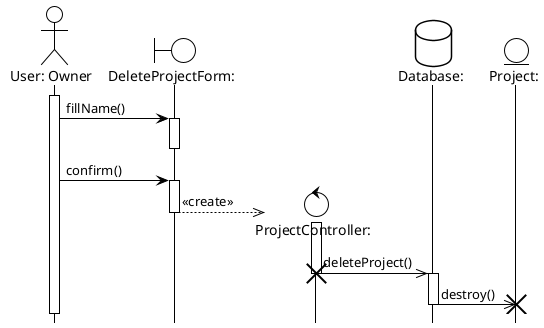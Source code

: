 @startuml DeleteProject
!theme plain
hide footbox

actor "User: Owner" as po
boundary "DeleteProjectForm:" as cpb
control "ProjectController:" as cpc
database "Database:" as pd
entity "Project:" as p

activate po

po -> cpb : fillName()
activate cpb
deactivate cpb

po -> cpb : confirm()
activate cpb

create cpc
cpb -->> cpc : <<create>>
deactivate cpb
activate cpc

cpc ->> pd : deleteProject()
destroy cpc
activate pd
pd ->> p : destroy()
destroy p
deactivate pd

/'
actor Owner as po
boundary DeleteProjectButton as dpb
control ProjectController as dpc
boundary DeleteProjectForm as dpf
database Database as pd

activate po

po -> dpb : press()
activate dpb

create dpc
dpb --> dpc : <<create>>
deactivate dpb
activate dpc

create dpf
dpc --> dpf : <<create>>
deactivate dpc

po -> dpf : fillContents()
activate dpf
deactivate dpf

po -> dpf : submit()
activate dpf

dpf -> dpc : submitForm()
destroy dpf
activate dpc

dpc -> pd : deleteProject()
destroy dpc
activate pd
deactivate pd
'/
@enduml